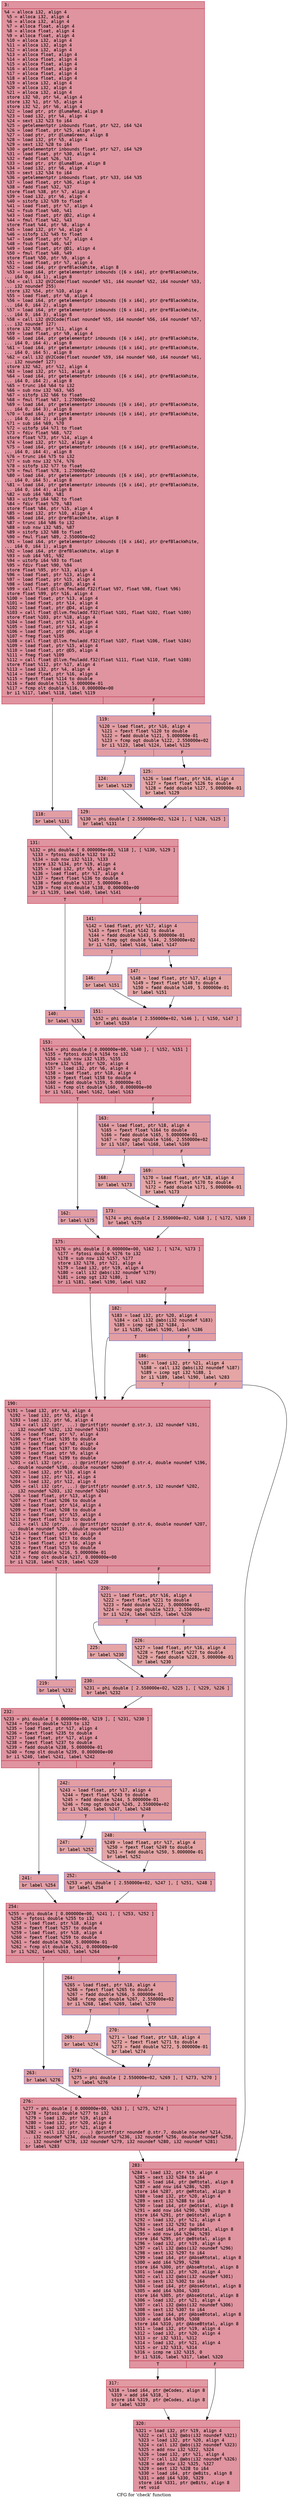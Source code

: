 digraph "CFG for 'check' function" {
	label="CFG for 'check' function";

	Node0x600003892490 [shape=record,color="#b70d28ff", style=filled, fillcolor="#b70d2870" fontname="Courier",label="{3:\l|  %4 = alloca i32, align 4\l  %5 = alloca i32, align 4\l  %6 = alloca i32, align 4\l  %7 = alloca float, align 4\l  %8 = alloca float, align 4\l  %9 = alloca float, align 4\l  %10 = alloca i32, align 4\l  %11 = alloca i32, align 4\l  %12 = alloca i32, align 4\l  %13 = alloca float, align 4\l  %14 = alloca float, align 4\l  %15 = alloca float, align 4\l  %16 = alloca float, align 4\l  %17 = alloca float, align 4\l  %18 = alloca float, align 4\l  %19 = alloca i32, align 4\l  %20 = alloca i32, align 4\l  %21 = alloca i32, align 4\l  store i32 %0, ptr %4, align 4\l  store i32 %1, ptr %5, align 4\l  store i32 %2, ptr %6, align 4\l  %22 = load ptr, ptr @lumaRed, align 8\l  %23 = load i32, ptr %4, align 4\l  %24 = sext i32 %23 to i64\l  %25 = getelementptr inbounds float, ptr %22, i64 %24\l  %26 = load float, ptr %25, align 4\l  %27 = load ptr, ptr @lumaGreen, align 8\l  %28 = load i32, ptr %5, align 4\l  %29 = sext i32 %28 to i64\l  %30 = getelementptr inbounds float, ptr %27, i64 %29\l  %31 = load float, ptr %30, align 4\l  %32 = fadd float %26, %31\l  %33 = load ptr, ptr @lumaBlue, align 8\l  %34 = load i32, ptr %6, align 4\l  %35 = sext i32 %34 to i64\l  %36 = getelementptr inbounds float, ptr %33, i64 %35\l  %37 = load float, ptr %36, align 4\l  %38 = fadd float %32, %37\l  store float %38, ptr %7, align 4\l  %39 = load i32, ptr %6, align 4\l  %40 = sitofp i32 %39 to float\l  %41 = load float, ptr %7, align 4\l  %42 = fsub float %40, %41\l  %43 = load float, ptr @D2, align 4\l  %44 = fmul float %42, %43\l  store float %44, ptr %8, align 4\l  %45 = load i32, ptr %4, align 4\l  %46 = sitofp i32 %45 to float\l  %47 = load float, ptr %7, align 4\l  %48 = fsub float %46, %47\l  %49 = load float, ptr @D1, align 4\l  %50 = fmul float %48, %49\l  store float %50, ptr %9, align 4\l  %51 = load float, ptr %7, align 4\l  %52 = load i64, ptr @refBlackWhite, align 8\l  %53 = load i64, ptr getelementptr inbounds ([6 x i64], ptr @refBlackWhite,\l... i64 0, i64 1), align 8\l  %54 = call i32 @V2Code(float noundef %51, i64 noundef %52, i64 noundef %53,\l... i32 noundef 255)\l  store i32 %54, ptr %10, align 4\l  %55 = load float, ptr %8, align 4\l  %56 = load i64, ptr getelementptr inbounds ([6 x i64], ptr @refBlackWhite,\l... i64 0, i64 2), align 8\l  %57 = load i64, ptr getelementptr inbounds ([6 x i64], ptr @refBlackWhite,\l... i64 0, i64 3), align 8\l  %58 = call i32 @V2Code(float noundef %55, i64 noundef %56, i64 noundef %57,\l... i32 noundef 127)\l  store i32 %58, ptr %11, align 4\l  %59 = load float, ptr %9, align 4\l  %60 = load i64, ptr getelementptr inbounds ([6 x i64], ptr @refBlackWhite,\l... i64 0, i64 4), align 8\l  %61 = load i64, ptr getelementptr inbounds ([6 x i64], ptr @refBlackWhite,\l... i64 0, i64 5), align 8\l  %62 = call i32 @V2Code(float noundef %59, i64 noundef %60, i64 noundef %61,\l... i32 noundef 127)\l  store i32 %62, ptr %12, align 4\l  %63 = load i32, ptr %11, align 4\l  %64 = load i64, ptr getelementptr inbounds ([6 x i64], ptr @refBlackWhite,\l... i64 0, i64 2), align 8\l  %65 = trunc i64 %64 to i32\l  %66 = sub nsw i32 %63, %65\l  %67 = sitofp i32 %66 to float\l  %68 = fmul float %67, 1.270000e+02\l  %69 = load i64, ptr getelementptr inbounds ([6 x i64], ptr @refBlackWhite,\l... i64 0, i64 3), align 8\l  %70 = load i64, ptr getelementptr inbounds ([6 x i64], ptr @refBlackWhite,\l... i64 0, i64 2), align 8\l  %71 = sub i64 %69, %70\l  %72 = uitofp i64 %71 to float\l  %73 = fdiv float %68, %72\l  store float %73, ptr %14, align 4\l  %74 = load i32, ptr %12, align 4\l  %75 = load i64, ptr getelementptr inbounds ([6 x i64], ptr @refBlackWhite,\l... i64 0, i64 4), align 8\l  %76 = trunc i64 %75 to i32\l  %77 = sub nsw i32 %74, %76\l  %78 = sitofp i32 %77 to float\l  %79 = fmul float %78, 1.270000e+02\l  %80 = load i64, ptr getelementptr inbounds ([6 x i64], ptr @refBlackWhite,\l... i64 0, i64 5), align 8\l  %81 = load i64, ptr getelementptr inbounds ([6 x i64], ptr @refBlackWhite,\l... i64 0, i64 4), align 8\l  %82 = sub i64 %80, %81\l  %83 = uitofp i64 %82 to float\l  %84 = fdiv float %79, %83\l  store float %84, ptr %15, align 4\l  %85 = load i32, ptr %10, align 4\l  %86 = load i64, ptr @refBlackWhite, align 8\l  %87 = trunc i64 %86 to i32\l  %88 = sub nsw i32 %85, %87\l  %89 = sitofp i32 %88 to float\l  %90 = fmul float %89, 2.550000e+02\l  %91 = load i64, ptr getelementptr inbounds ([6 x i64], ptr @refBlackWhite,\l... i64 0, i64 1), align 8\l  %92 = load i64, ptr @refBlackWhite, align 8\l  %93 = sub i64 %91, %92\l  %94 = uitofp i64 %93 to float\l  %95 = fdiv float %90, %94\l  store float %95, ptr %13, align 4\l  %96 = load float, ptr %13, align 4\l  %97 = load float, ptr %15, align 4\l  %98 = load float, ptr @D3, align 4\l  %99 = call float @llvm.fmuladd.f32(float %97, float %98, float %96)\l  store float %99, ptr %16, align 4\l  %100 = load float, ptr %13, align 4\l  %101 = load float, ptr %14, align 4\l  %102 = load float, ptr @D4, align 4\l  %103 = call float @llvm.fmuladd.f32(float %101, float %102, float %100)\l  store float %103, ptr %18, align 4\l  %104 = load float, ptr %13, align 4\l  %105 = load float, ptr %14, align 4\l  %106 = load float, ptr @D6, align 4\l  %107 = fneg float %105\l  %108 = call float @llvm.fmuladd.f32(float %107, float %106, float %104)\l  %109 = load float, ptr %15, align 4\l  %110 = load float, ptr @D5, align 4\l  %111 = fneg float %109\l  %112 = call float @llvm.fmuladd.f32(float %111, float %110, float %108)\l  store float %112, ptr %17, align 4\l  %113 = load i32, ptr %4, align 4\l  %114 = load float, ptr %16, align 4\l  %115 = fpext float %114 to double\l  %116 = fadd double %115, 5.000000e-01\l  %117 = fcmp olt double %116, 0.000000e+00\l  br i1 %117, label %118, label %119\l|{<s0>T|<s1>F}}"];
	Node0x600003892490:s0 -> Node0x6000038924e0[tooltip="3 -> 118\nProbability 50.00%" ];
	Node0x600003892490:s1 -> Node0x600003892530[tooltip="3 -> 119\nProbability 50.00%" ];
	Node0x6000038924e0 [shape=record,color="#3d50c3ff", style=filled, fillcolor="#be242e70" fontname="Courier",label="{118:\l|  br label %131\l}"];
	Node0x6000038924e0 -> Node0x600003892670[tooltip="118 -> 131\nProbability 100.00%" ];
	Node0x600003892530 [shape=record,color="#3d50c3ff", style=filled, fillcolor="#be242e70" fontname="Courier",label="{119:\l|  %120 = load float, ptr %16, align 4\l  %121 = fpext float %120 to double\l  %122 = fadd double %121, 5.000000e-01\l  %123 = fcmp ogt double %122, 2.550000e+02\l  br i1 %123, label %124, label %125\l|{<s0>T|<s1>F}}"];
	Node0x600003892530:s0 -> Node0x600003892580[tooltip="119 -> 124\nProbability 50.00%" ];
	Node0x600003892530:s1 -> Node0x6000038925d0[tooltip="119 -> 125\nProbability 50.00%" ];
	Node0x600003892580 [shape=record,color="#3d50c3ff", style=filled, fillcolor="#c5333470" fontname="Courier",label="{124:\l|  br label %129\l}"];
	Node0x600003892580 -> Node0x600003892620[tooltip="124 -> 129\nProbability 100.00%" ];
	Node0x6000038925d0 [shape=record,color="#3d50c3ff", style=filled, fillcolor="#c5333470" fontname="Courier",label="{125:\l|  %126 = load float, ptr %16, align 4\l  %127 = fpext float %126 to double\l  %128 = fadd double %127, 5.000000e-01\l  br label %129\l}"];
	Node0x6000038925d0 -> Node0x600003892620[tooltip="125 -> 129\nProbability 100.00%" ];
	Node0x600003892620 [shape=record,color="#3d50c3ff", style=filled, fillcolor="#be242e70" fontname="Courier",label="{129:\l|  %130 = phi double [ 2.550000e+02, %124 ], [ %128, %125 ]\l  br label %131\l}"];
	Node0x600003892620 -> Node0x600003892670[tooltip="129 -> 131\nProbability 100.00%" ];
	Node0x600003892670 [shape=record,color="#b70d28ff", style=filled, fillcolor="#b70d2870" fontname="Courier",label="{131:\l|  %132 = phi double [ 0.000000e+00, %118 ], [ %130, %129 ]\l  %133 = fptosi double %132 to i32\l  %134 = sub nsw i32 %113, %133\l  store i32 %134, ptr %19, align 4\l  %135 = load i32, ptr %5, align 4\l  %136 = load float, ptr %17, align 4\l  %137 = fpext float %136 to double\l  %138 = fadd double %137, 5.000000e-01\l  %139 = fcmp olt double %138, 0.000000e+00\l  br i1 %139, label %140, label %141\l|{<s0>T|<s1>F}}"];
	Node0x600003892670:s0 -> Node0x6000038926c0[tooltip="131 -> 140\nProbability 50.00%" ];
	Node0x600003892670:s1 -> Node0x600003892710[tooltip="131 -> 141\nProbability 50.00%" ];
	Node0x6000038926c0 [shape=record,color="#3d50c3ff", style=filled, fillcolor="#be242e70" fontname="Courier",label="{140:\l|  br label %153\l}"];
	Node0x6000038926c0 -> Node0x600003892850[tooltip="140 -> 153\nProbability 100.00%" ];
	Node0x600003892710 [shape=record,color="#3d50c3ff", style=filled, fillcolor="#be242e70" fontname="Courier",label="{141:\l|  %142 = load float, ptr %17, align 4\l  %143 = fpext float %142 to double\l  %144 = fadd double %143, 5.000000e-01\l  %145 = fcmp ogt double %144, 2.550000e+02\l  br i1 %145, label %146, label %147\l|{<s0>T|<s1>F}}"];
	Node0x600003892710:s0 -> Node0x600003892760[tooltip="141 -> 146\nProbability 50.00%" ];
	Node0x600003892710:s1 -> Node0x6000038927b0[tooltip="141 -> 147\nProbability 50.00%" ];
	Node0x600003892760 [shape=record,color="#3d50c3ff", style=filled, fillcolor="#c5333470" fontname="Courier",label="{146:\l|  br label %151\l}"];
	Node0x600003892760 -> Node0x600003892800[tooltip="146 -> 151\nProbability 100.00%" ];
	Node0x6000038927b0 [shape=record,color="#3d50c3ff", style=filled, fillcolor="#c5333470" fontname="Courier",label="{147:\l|  %148 = load float, ptr %17, align 4\l  %149 = fpext float %148 to double\l  %150 = fadd double %149, 5.000000e-01\l  br label %151\l}"];
	Node0x6000038927b0 -> Node0x600003892800[tooltip="147 -> 151\nProbability 100.00%" ];
	Node0x600003892800 [shape=record,color="#3d50c3ff", style=filled, fillcolor="#be242e70" fontname="Courier",label="{151:\l|  %152 = phi double [ 2.550000e+02, %146 ], [ %150, %147 ]\l  br label %153\l}"];
	Node0x600003892800 -> Node0x600003892850[tooltip="151 -> 153\nProbability 100.00%" ];
	Node0x600003892850 [shape=record,color="#b70d28ff", style=filled, fillcolor="#b70d2870" fontname="Courier",label="{153:\l|  %154 = phi double [ 0.000000e+00, %140 ], [ %152, %151 ]\l  %155 = fptosi double %154 to i32\l  %156 = sub nsw i32 %135, %155\l  store i32 %156, ptr %20, align 4\l  %157 = load i32, ptr %6, align 4\l  %158 = load float, ptr %18, align 4\l  %159 = fpext float %158 to double\l  %160 = fadd double %159, 5.000000e-01\l  %161 = fcmp olt double %160, 0.000000e+00\l  br i1 %161, label %162, label %163\l|{<s0>T|<s1>F}}"];
	Node0x600003892850:s0 -> Node0x6000038928a0[tooltip="153 -> 162\nProbability 50.00%" ];
	Node0x600003892850:s1 -> Node0x6000038928f0[tooltip="153 -> 163\nProbability 50.00%" ];
	Node0x6000038928a0 [shape=record,color="#3d50c3ff", style=filled, fillcolor="#be242e70" fontname="Courier",label="{162:\l|  br label %175\l}"];
	Node0x6000038928a0 -> Node0x600003892a30[tooltip="162 -> 175\nProbability 100.00%" ];
	Node0x6000038928f0 [shape=record,color="#3d50c3ff", style=filled, fillcolor="#be242e70" fontname="Courier",label="{163:\l|  %164 = load float, ptr %18, align 4\l  %165 = fpext float %164 to double\l  %166 = fadd double %165, 5.000000e-01\l  %167 = fcmp ogt double %166, 2.550000e+02\l  br i1 %167, label %168, label %169\l|{<s0>T|<s1>F}}"];
	Node0x6000038928f0:s0 -> Node0x600003892940[tooltip="163 -> 168\nProbability 50.00%" ];
	Node0x6000038928f0:s1 -> Node0x600003892990[tooltip="163 -> 169\nProbability 50.00%" ];
	Node0x600003892940 [shape=record,color="#3d50c3ff", style=filled, fillcolor="#c5333470" fontname="Courier",label="{168:\l|  br label %173\l}"];
	Node0x600003892940 -> Node0x6000038929e0[tooltip="168 -> 173\nProbability 100.00%" ];
	Node0x600003892990 [shape=record,color="#3d50c3ff", style=filled, fillcolor="#c5333470" fontname="Courier",label="{169:\l|  %170 = load float, ptr %18, align 4\l  %171 = fpext float %170 to double\l  %172 = fadd double %171, 5.000000e-01\l  br label %173\l}"];
	Node0x600003892990 -> Node0x6000038929e0[tooltip="169 -> 173\nProbability 100.00%" ];
	Node0x6000038929e0 [shape=record,color="#3d50c3ff", style=filled, fillcolor="#be242e70" fontname="Courier",label="{173:\l|  %174 = phi double [ 2.550000e+02, %168 ], [ %172, %169 ]\l  br label %175\l}"];
	Node0x6000038929e0 -> Node0x600003892a30[tooltip="173 -> 175\nProbability 100.00%" ];
	Node0x600003892a30 [shape=record,color="#b70d28ff", style=filled, fillcolor="#b70d2870" fontname="Courier",label="{175:\l|  %176 = phi double [ 0.000000e+00, %162 ], [ %174, %173 ]\l  %177 = fptosi double %176 to i32\l  %178 = sub nsw i32 %157, %177\l  store i32 %178, ptr %21, align 4\l  %179 = load i32, ptr %19, align 4\l  %180 = call i32 @abs(i32 noundef %179)\l  %181 = icmp sgt i32 %180, 1\l  br i1 %181, label %190, label %182\l|{<s0>T|<s1>F}}"];
	Node0x600003892a30:s0 -> Node0x600003892b20[tooltip="175 -> 190\nProbability 50.00%" ];
	Node0x600003892a30:s1 -> Node0x600003892a80[tooltip="175 -> 182\nProbability 50.00%" ];
	Node0x600003892a80 [shape=record,color="#3d50c3ff", style=filled, fillcolor="#be242e70" fontname="Courier",label="{182:\l|  %183 = load i32, ptr %20, align 4\l  %184 = call i32 @abs(i32 noundef %183)\l  %185 = icmp sgt i32 %184, 1\l  br i1 %185, label %190, label %186\l|{<s0>T|<s1>F}}"];
	Node0x600003892a80:s0 -> Node0x600003892b20[tooltip="182 -> 190\nProbability 50.00%" ];
	Node0x600003892a80:s1 -> Node0x600003892ad0[tooltip="182 -> 186\nProbability 50.00%" ];
	Node0x600003892ad0 [shape=record,color="#3d50c3ff", style=filled, fillcolor="#c5333470" fontname="Courier",label="{186:\l|  %187 = load i32, ptr %21, align 4\l  %188 = call i32 @abs(i32 noundef %187)\l  %189 = icmp sgt i32 %188, 1\l  br i1 %189, label %190, label %283\l|{<s0>T|<s1>F}}"];
	Node0x600003892ad0:s0 -> Node0x600003892b20[tooltip="186 -> 190\nProbability 50.00%" ];
	Node0x600003892ad0:s1 -> Node0x600003893110[tooltip="186 -> 283\nProbability 50.00%" ];
	Node0x600003892b20 [shape=record,color="#b70d28ff", style=filled, fillcolor="#b70d2870" fontname="Courier",label="{190:\l|  %191 = load i32, ptr %4, align 4\l  %192 = load i32, ptr %5, align 4\l  %193 = load i32, ptr %6, align 4\l  %194 = call i32 (ptr, ...) @printf(ptr noundef @.str.3, i32 noundef %191,\l... i32 noundef %192, i32 noundef %193)\l  %195 = load float, ptr %7, align 4\l  %196 = fpext float %195 to double\l  %197 = load float, ptr %8, align 4\l  %198 = fpext float %197 to double\l  %199 = load float, ptr %9, align 4\l  %200 = fpext float %199 to double\l  %201 = call i32 (ptr, ...) @printf(ptr noundef @.str.4, double noundef %196,\l... double noundef %198, double noundef %200)\l  %202 = load i32, ptr %10, align 4\l  %203 = load i32, ptr %11, align 4\l  %204 = load i32, ptr %12, align 4\l  %205 = call i32 (ptr, ...) @printf(ptr noundef @.str.5, i32 noundef %202,\l... i32 noundef %203, i32 noundef %204)\l  %206 = load float, ptr %13, align 4\l  %207 = fpext float %206 to double\l  %208 = load float, ptr %14, align 4\l  %209 = fpext float %208 to double\l  %210 = load float, ptr %15, align 4\l  %211 = fpext float %210 to double\l  %212 = call i32 (ptr, ...) @printf(ptr noundef @.str.6, double noundef %207,\l... double noundef %209, double noundef %211)\l  %213 = load float, ptr %16, align 4\l  %214 = fpext float %213 to double\l  %215 = load float, ptr %16, align 4\l  %216 = fpext float %215 to double\l  %217 = fadd double %216, 5.000000e-01\l  %218 = fcmp olt double %217, 0.000000e+00\l  br i1 %218, label %219, label %220\l|{<s0>T|<s1>F}}"];
	Node0x600003892b20:s0 -> Node0x600003892b70[tooltip="190 -> 219\nProbability 50.00%" ];
	Node0x600003892b20:s1 -> Node0x600003892bc0[tooltip="190 -> 220\nProbability 50.00%" ];
	Node0x600003892b70 [shape=record,color="#3d50c3ff", style=filled, fillcolor="#be242e70" fontname="Courier",label="{219:\l|  br label %232\l}"];
	Node0x600003892b70 -> Node0x600003892d00[tooltip="219 -> 232\nProbability 100.00%" ];
	Node0x600003892bc0 [shape=record,color="#3d50c3ff", style=filled, fillcolor="#be242e70" fontname="Courier",label="{220:\l|  %221 = load float, ptr %16, align 4\l  %222 = fpext float %221 to double\l  %223 = fadd double %222, 5.000000e-01\l  %224 = fcmp ogt double %223, 2.550000e+02\l  br i1 %224, label %225, label %226\l|{<s0>T|<s1>F}}"];
	Node0x600003892bc0:s0 -> Node0x600003892c10[tooltip="220 -> 225\nProbability 50.00%" ];
	Node0x600003892bc0:s1 -> Node0x600003892c60[tooltip="220 -> 226\nProbability 50.00%" ];
	Node0x600003892c10 [shape=record,color="#3d50c3ff", style=filled, fillcolor="#c5333470" fontname="Courier",label="{225:\l|  br label %230\l}"];
	Node0x600003892c10 -> Node0x600003892cb0[tooltip="225 -> 230\nProbability 100.00%" ];
	Node0x600003892c60 [shape=record,color="#3d50c3ff", style=filled, fillcolor="#c5333470" fontname="Courier",label="{226:\l|  %227 = load float, ptr %16, align 4\l  %228 = fpext float %227 to double\l  %229 = fadd double %228, 5.000000e-01\l  br label %230\l}"];
	Node0x600003892c60 -> Node0x600003892cb0[tooltip="226 -> 230\nProbability 100.00%" ];
	Node0x600003892cb0 [shape=record,color="#3d50c3ff", style=filled, fillcolor="#be242e70" fontname="Courier",label="{230:\l|  %231 = phi double [ 2.550000e+02, %225 ], [ %229, %226 ]\l  br label %232\l}"];
	Node0x600003892cb0 -> Node0x600003892d00[tooltip="230 -> 232\nProbability 100.00%" ];
	Node0x600003892d00 [shape=record,color="#b70d28ff", style=filled, fillcolor="#b70d2870" fontname="Courier",label="{232:\l|  %233 = phi double [ 0.000000e+00, %219 ], [ %231, %230 ]\l  %234 = fptosi double %233 to i32\l  %235 = load float, ptr %17, align 4\l  %236 = fpext float %235 to double\l  %237 = load float, ptr %17, align 4\l  %238 = fpext float %237 to double\l  %239 = fadd double %238, 5.000000e-01\l  %240 = fcmp olt double %239, 0.000000e+00\l  br i1 %240, label %241, label %242\l|{<s0>T|<s1>F}}"];
	Node0x600003892d00:s0 -> Node0x600003892d50[tooltip="232 -> 241\nProbability 50.00%" ];
	Node0x600003892d00:s1 -> Node0x600003892da0[tooltip="232 -> 242\nProbability 50.00%" ];
	Node0x600003892d50 [shape=record,color="#3d50c3ff", style=filled, fillcolor="#be242e70" fontname="Courier",label="{241:\l|  br label %254\l}"];
	Node0x600003892d50 -> Node0x600003892ee0[tooltip="241 -> 254\nProbability 100.00%" ];
	Node0x600003892da0 [shape=record,color="#3d50c3ff", style=filled, fillcolor="#be242e70" fontname="Courier",label="{242:\l|  %243 = load float, ptr %17, align 4\l  %244 = fpext float %243 to double\l  %245 = fadd double %244, 5.000000e-01\l  %246 = fcmp ogt double %245, 2.550000e+02\l  br i1 %246, label %247, label %248\l|{<s0>T|<s1>F}}"];
	Node0x600003892da0:s0 -> Node0x600003892df0[tooltip="242 -> 247\nProbability 50.00%" ];
	Node0x600003892da0:s1 -> Node0x600003892e40[tooltip="242 -> 248\nProbability 50.00%" ];
	Node0x600003892df0 [shape=record,color="#3d50c3ff", style=filled, fillcolor="#c5333470" fontname="Courier",label="{247:\l|  br label %252\l}"];
	Node0x600003892df0 -> Node0x600003892e90[tooltip="247 -> 252\nProbability 100.00%" ];
	Node0x600003892e40 [shape=record,color="#3d50c3ff", style=filled, fillcolor="#c5333470" fontname="Courier",label="{248:\l|  %249 = load float, ptr %17, align 4\l  %250 = fpext float %249 to double\l  %251 = fadd double %250, 5.000000e-01\l  br label %252\l}"];
	Node0x600003892e40 -> Node0x600003892e90[tooltip="248 -> 252\nProbability 100.00%" ];
	Node0x600003892e90 [shape=record,color="#3d50c3ff", style=filled, fillcolor="#be242e70" fontname="Courier",label="{252:\l|  %253 = phi double [ 2.550000e+02, %247 ], [ %251, %248 ]\l  br label %254\l}"];
	Node0x600003892e90 -> Node0x600003892ee0[tooltip="252 -> 254\nProbability 100.00%" ];
	Node0x600003892ee0 [shape=record,color="#b70d28ff", style=filled, fillcolor="#b70d2870" fontname="Courier",label="{254:\l|  %255 = phi double [ 0.000000e+00, %241 ], [ %253, %252 ]\l  %256 = fptosi double %255 to i32\l  %257 = load float, ptr %18, align 4\l  %258 = fpext float %257 to double\l  %259 = load float, ptr %18, align 4\l  %260 = fpext float %259 to double\l  %261 = fadd double %260, 5.000000e-01\l  %262 = fcmp olt double %261, 0.000000e+00\l  br i1 %262, label %263, label %264\l|{<s0>T|<s1>F}}"];
	Node0x600003892ee0:s0 -> Node0x600003892f30[tooltip="254 -> 263\nProbability 50.00%" ];
	Node0x600003892ee0:s1 -> Node0x600003892f80[tooltip="254 -> 264\nProbability 50.00%" ];
	Node0x600003892f30 [shape=record,color="#3d50c3ff", style=filled, fillcolor="#be242e70" fontname="Courier",label="{263:\l|  br label %276\l}"];
	Node0x600003892f30 -> Node0x6000038930c0[tooltip="263 -> 276\nProbability 100.00%" ];
	Node0x600003892f80 [shape=record,color="#3d50c3ff", style=filled, fillcolor="#be242e70" fontname="Courier",label="{264:\l|  %265 = load float, ptr %18, align 4\l  %266 = fpext float %265 to double\l  %267 = fadd double %266, 5.000000e-01\l  %268 = fcmp ogt double %267, 2.550000e+02\l  br i1 %268, label %269, label %270\l|{<s0>T|<s1>F}}"];
	Node0x600003892f80:s0 -> Node0x600003892fd0[tooltip="264 -> 269\nProbability 50.00%" ];
	Node0x600003892f80:s1 -> Node0x600003893020[tooltip="264 -> 270\nProbability 50.00%" ];
	Node0x600003892fd0 [shape=record,color="#3d50c3ff", style=filled, fillcolor="#c5333470" fontname="Courier",label="{269:\l|  br label %274\l}"];
	Node0x600003892fd0 -> Node0x600003893070[tooltip="269 -> 274\nProbability 100.00%" ];
	Node0x600003893020 [shape=record,color="#3d50c3ff", style=filled, fillcolor="#c5333470" fontname="Courier",label="{270:\l|  %271 = load float, ptr %18, align 4\l  %272 = fpext float %271 to double\l  %273 = fadd double %272, 5.000000e-01\l  br label %274\l}"];
	Node0x600003893020 -> Node0x600003893070[tooltip="270 -> 274\nProbability 100.00%" ];
	Node0x600003893070 [shape=record,color="#3d50c3ff", style=filled, fillcolor="#be242e70" fontname="Courier",label="{274:\l|  %275 = phi double [ 2.550000e+02, %269 ], [ %273, %270 ]\l  br label %276\l}"];
	Node0x600003893070 -> Node0x6000038930c0[tooltip="274 -> 276\nProbability 100.00%" ];
	Node0x6000038930c0 [shape=record,color="#b70d28ff", style=filled, fillcolor="#b70d2870" fontname="Courier",label="{276:\l|  %277 = phi double [ 0.000000e+00, %263 ], [ %275, %274 ]\l  %278 = fptosi double %277 to i32\l  %279 = load i32, ptr %19, align 4\l  %280 = load i32, ptr %20, align 4\l  %281 = load i32, ptr %21, align 4\l  %282 = call i32 (ptr, ...) @printf(ptr noundef @.str.7, double noundef %214,\l... i32 noundef %234, double noundef %236, i32 noundef %256, double noundef %258,\l... i32 noundef %278, i32 noundef %279, i32 noundef %280, i32 noundef %281)\l  br label %283\l}"];
	Node0x6000038930c0 -> Node0x600003893110[tooltip="276 -> 283\nProbability 100.00%" ];
	Node0x600003893110 [shape=record,color="#b70d28ff", style=filled, fillcolor="#b70d2870" fontname="Courier",label="{283:\l|  %284 = load i32, ptr %19, align 4\l  %285 = sext i32 %284 to i64\l  %286 = load i64, ptr @eRtotal, align 8\l  %287 = add nsw i64 %286, %285\l  store i64 %287, ptr @eRtotal, align 8\l  %288 = load i32, ptr %20, align 4\l  %289 = sext i32 %288 to i64\l  %290 = load i64, ptr @eGtotal, align 8\l  %291 = add nsw i64 %290, %289\l  store i64 %291, ptr @eGtotal, align 8\l  %292 = load i32, ptr %21, align 4\l  %293 = sext i32 %292 to i64\l  %294 = load i64, ptr @eBtotal, align 8\l  %295 = add nsw i64 %294, %293\l  store i64 %295, ptr @eBtotal, align 8\l  %296 = load i32, ptr %19, align 4\l  %297 = call i32 @abs(i32 noundef %296)\l  %298 = sext i32 %297 to i64\l  %299 = load i64, ptr @AbseRtotal, align 8\l  %300 = add i64 %299, %298\l  store i64 %300, ptr @AbseRtotal, align 8\l  %301 = load i32, ptr %20, align 4\l  %302 = call i32 @abs(i32 noundef %301)\l  %303 = sext i32 %302 to i64\l  %304 = load i64, ptr @AbseGtotal, align 8\l  %305 = add i64 %304, %303\l  store i64 %305, ptr @AbseGtotal, align 8\l  %306 = load i32, ptr %21, align 4\l  %307 = call i32 @abs(i32 noundef %306)\l  %308 = sext i32 %307 to i64\l  %309 = load i64, ptr @AbseBtotal, align 8\l  %310 = add i64 %309, %308\l  store i64 %310, ptr @AbseBtotal, align 8\l  %311 = load i32, ptr %19, align 4\l  %312 = load i32, ptr %20, align 4\l  %313 = or i32 %311, %312\l  %314 = load i32, ptr %21, align 4\l  %315 = or i32 %313, %314\l  %316 = icmp ne i32 %315, 0\l  br i1 %316, label %317, label %320\l|{<s0>T|<s1>F}}"];
	Node0x600003893110:s0 -> Node0x600003893160[tooltip="283 -> 317\nProbability 62.50%" ];
	Node0x600003893110:s1 -> Node0x6000038931b0[tooltip="283 -> 320\nProbability 37.50%" ];
	Node0x600003893160 [shape=record,color="#b70d28ff", style=filled, fillcolor="#bb1b2c70" fontname="Courier",label="{317:\l|  %318 = load i64, ptr @eCodes, align 8\l  %319 = add i64 %318, 1\l  store i64 %319, ptr @eCodes, align 8\l  br label %320\l}"];
	Node0x600003893160 -> Node0x6000038931b0[tooltip="317 -> 320\nProbability 100.00%" ];
	Node0x6000038931b0 [shape=record,color="#b70d28ff", style=filled, fillcolor="#b70d2870" fontname="Courier",label="{320:\l|  %321 = load i32, ptr %19, align 4\l  %322 = call i32 @abs(i32 noundef %321)\l  %323 = load i32, ptr %20, align 4\l  %324 = call i32 @abs(i32 noundef %323)\l  %325 = add nsw i32 %322, %324\l  %326 = load i32, ptr %21, align 4\l  %327 = call i32 @abs(i32 noundef %326)\l  %328 = add nsw i32 %325, %327\l  %329 = sext i32 %328 to i64\l  %330 = load i64, ptr @eBits, align 8\l  %331 = add i64 %330, %329\l  store i64 %331, ptr @eBits, align 8\l  ret void\l}"];
}
